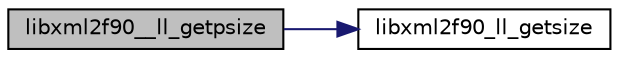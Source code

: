 digraph "libxml2f90__ll_getpsize"
{
 // LATEX_PDF_SIZE
  edge [fontname="Helvetica",fontsize="10",labelfontname="Helvetica",labelfontsize="10"];
  node [fontname="Helvetica",fontsize="10",shape=record];
  rankdir="LR";
  Node1 [label="libxml2f90__ll_getpsize",height=0.2,width=0.4,color="black", fillcolor="grey75", style="filled", fontcolor="black",tooltip=" "];
  Node1 -> Node2 [color="midnightblue",fontsize="10",style="solid"];
  Node2 [label="libxml2f90_ll_getsize",height=0.2,width=0.4,color="black", fillcolor="white", style="filled",URL="$libxml2f90_8f90__pp_8f90.html#acfe9271d1d35656ab0b7c9ab2d303476",tooltip=" "];
}

